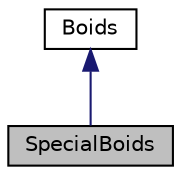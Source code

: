 digraph "SpecialBoids"
{
 // LATEX_PDF_SIZE
  edge [fontname="Helvetica",fontsize="10",labelfontname="Helvetica",labelfontsize="10"];
  node [fontname="Helvetica",fontsize="10",shape=record];
  Node1 [label="SpecialBoids",height=0.2,width=0.4,color="black", fillcolor="grey75", style="filled", fontcolor="black",tooltip="SpecialBoids class extends the Boids class and represents a special type of boid."];
  Node2 -> Node1 [dir="back",color="midnightblue",fontsize="10",style="solid",fontname="Helvetica"];
  Node2 [label="Boids",height=0.2,width=0.4,color="black", fillcolor="white", style="filled",URL="$classBoids.html",tooltip="Boids.java."];
}
